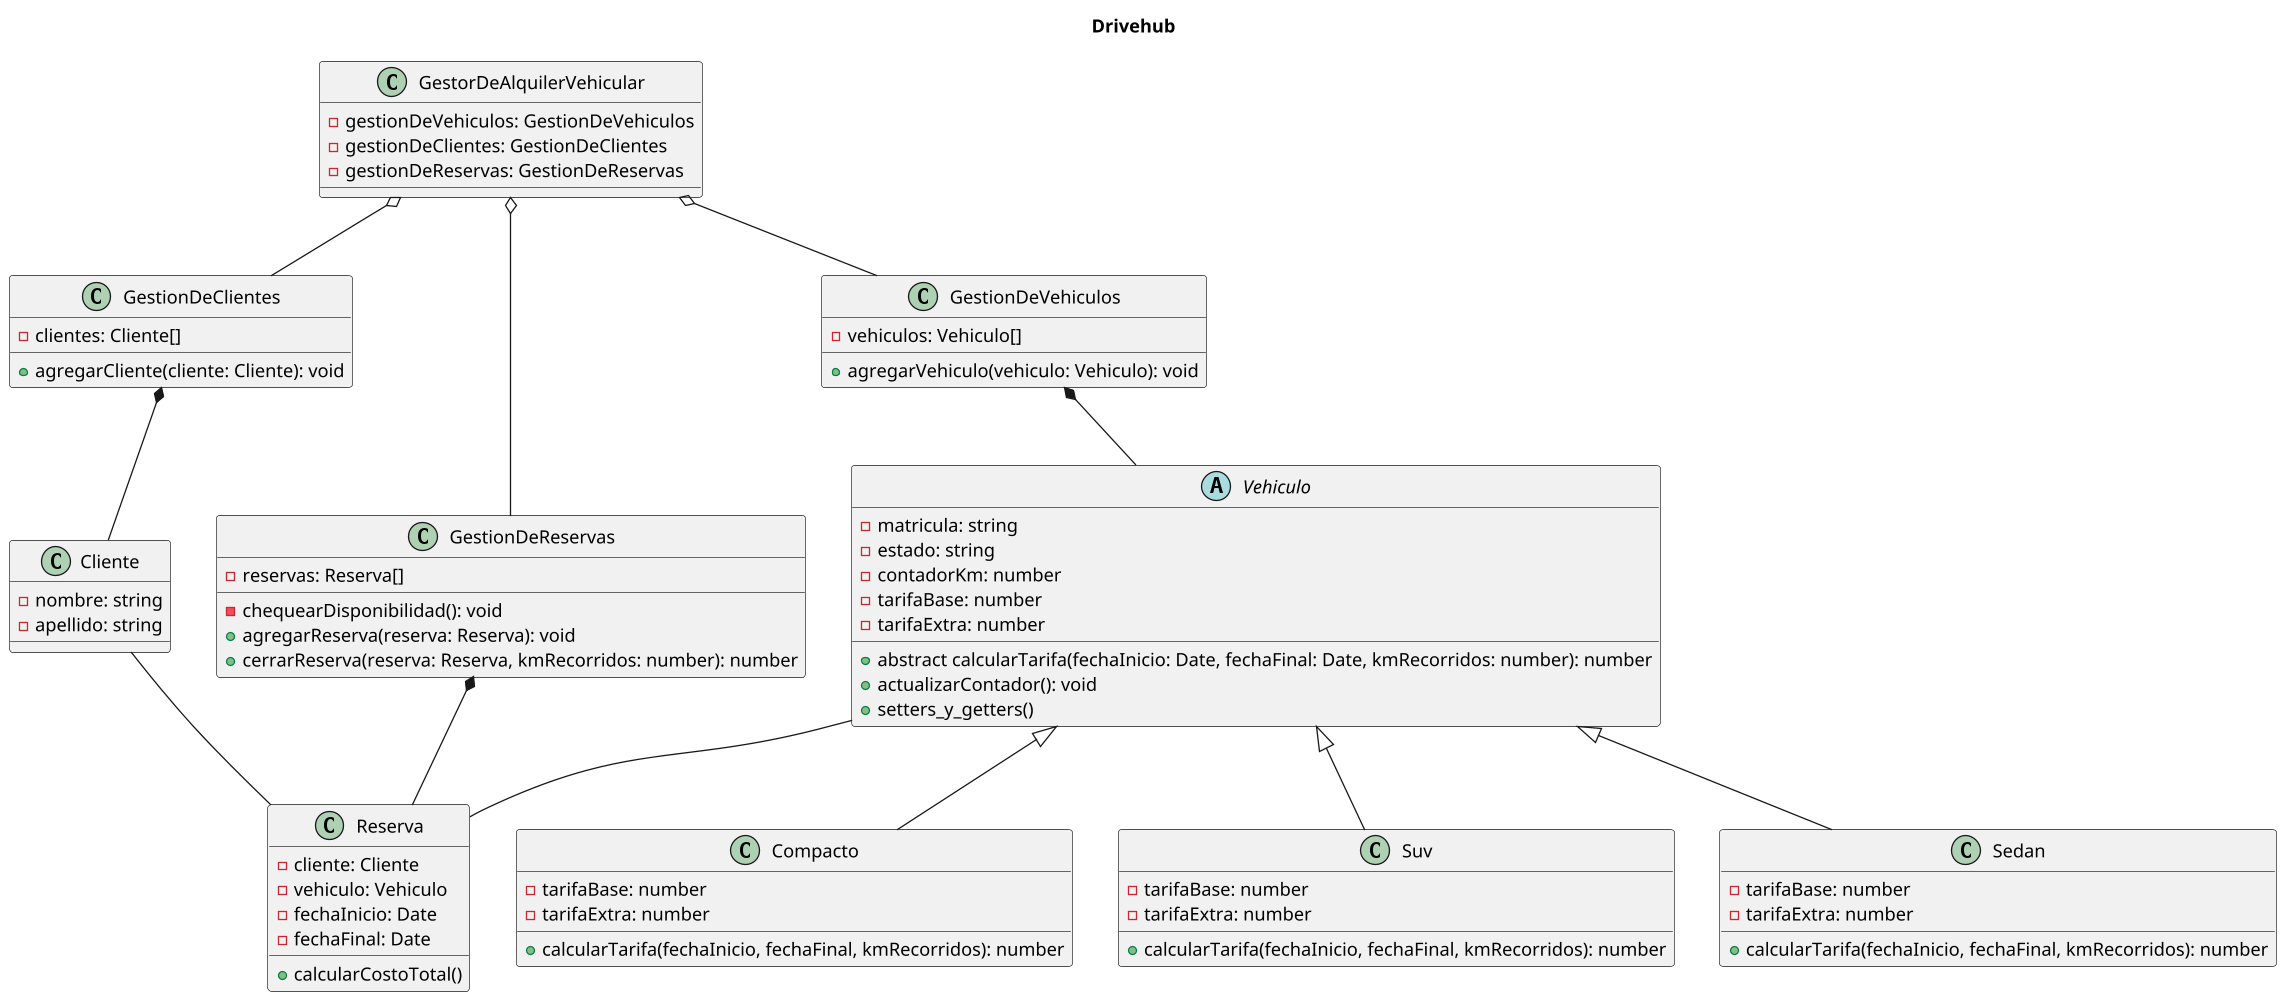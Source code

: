 @startuml TP

title "Drivehub"
scale 1.3

' Vehiculos
abstract class Vehiculo{
   -matricula: string
   -estado: string
   -contadorKm: number
   -tarifaBase: number
   -tarifaExtra: number

   + abstract calcularTarifa(fechaInicio: Date, fechaFinal: Date, kmRecorridos: number): number
   + actualizarContador(): void
   + setters_y_getters()
}

class Compacto{
   -tarifaBase: number
   -tarifaExtra: number
   + calcularTarifa(fechaInicio, fechaFinal, kmRecorridos): number
}

class Suv{
   -tarifaBase: number
   -tarifaExtra: number
   + calcularTarifa(fechaInicio, fechaFinal, kmRecorridos): number
}

class Sedan{
   -tarifaBase: number
   -tarifaExtra: number
   + calcularTarifa(fechaInicio, fechaFinal, kmRecorridos): number
}

Vehiculo <|-- Compacto
Vehiculo <|-- Sedan
Vehiculo <|-- Suv

' Clientes
class Cliente{
   -nombre: string
   -apellido: string
}

class GestionDeClientes{
   - clientes: Cliente[]
   + agregarCliente(cliente: Cliente): void
}

GestionDeClientes *-- Cliente

' Reservas
class Reserva{
   -cliente: Cliente
   -vehiculo: Vehiculo
   -fechaInicio: Date
   -fechaFinal: Date

   + calcularCostoTotal()
}

class GestionDeReservas{
   -chequearDisponibilidad(): void
   -reservas: Reserva[]
   +agregarReserva(reserva: Reserva): void
   +cerrarReserva(reserva: Reserva, kmRecorridos: number): number
}

GestionDeReservas *-- Reserva
Cliente -- Reserva
Vehiculo -- Reserva

' Vehiculos gestion
class GestionDeVehiculos{
   - vehiculos: Vehiculo[]
   + agregarVehiculo(vehiculo: Vehiculo): void
}

GestionDeVehiculos *-- Vehiculo

' Gestor principal
class GestorDeAlquilerVehicular{
   - gestionDeVehiculos: GestionDeVehiculos
   - gestionDeClientes: GestionDeClientes
   - gestionDeReservas: GestionDeReservas
}

GestorDeAlquilerVehicular o-- GestionDeVehiculos 
GestorDeAlquilerVehicular o-- GestionDeReservas
GestorDeAlquilerVehicular o-- GestionDeClientes

' Dep
